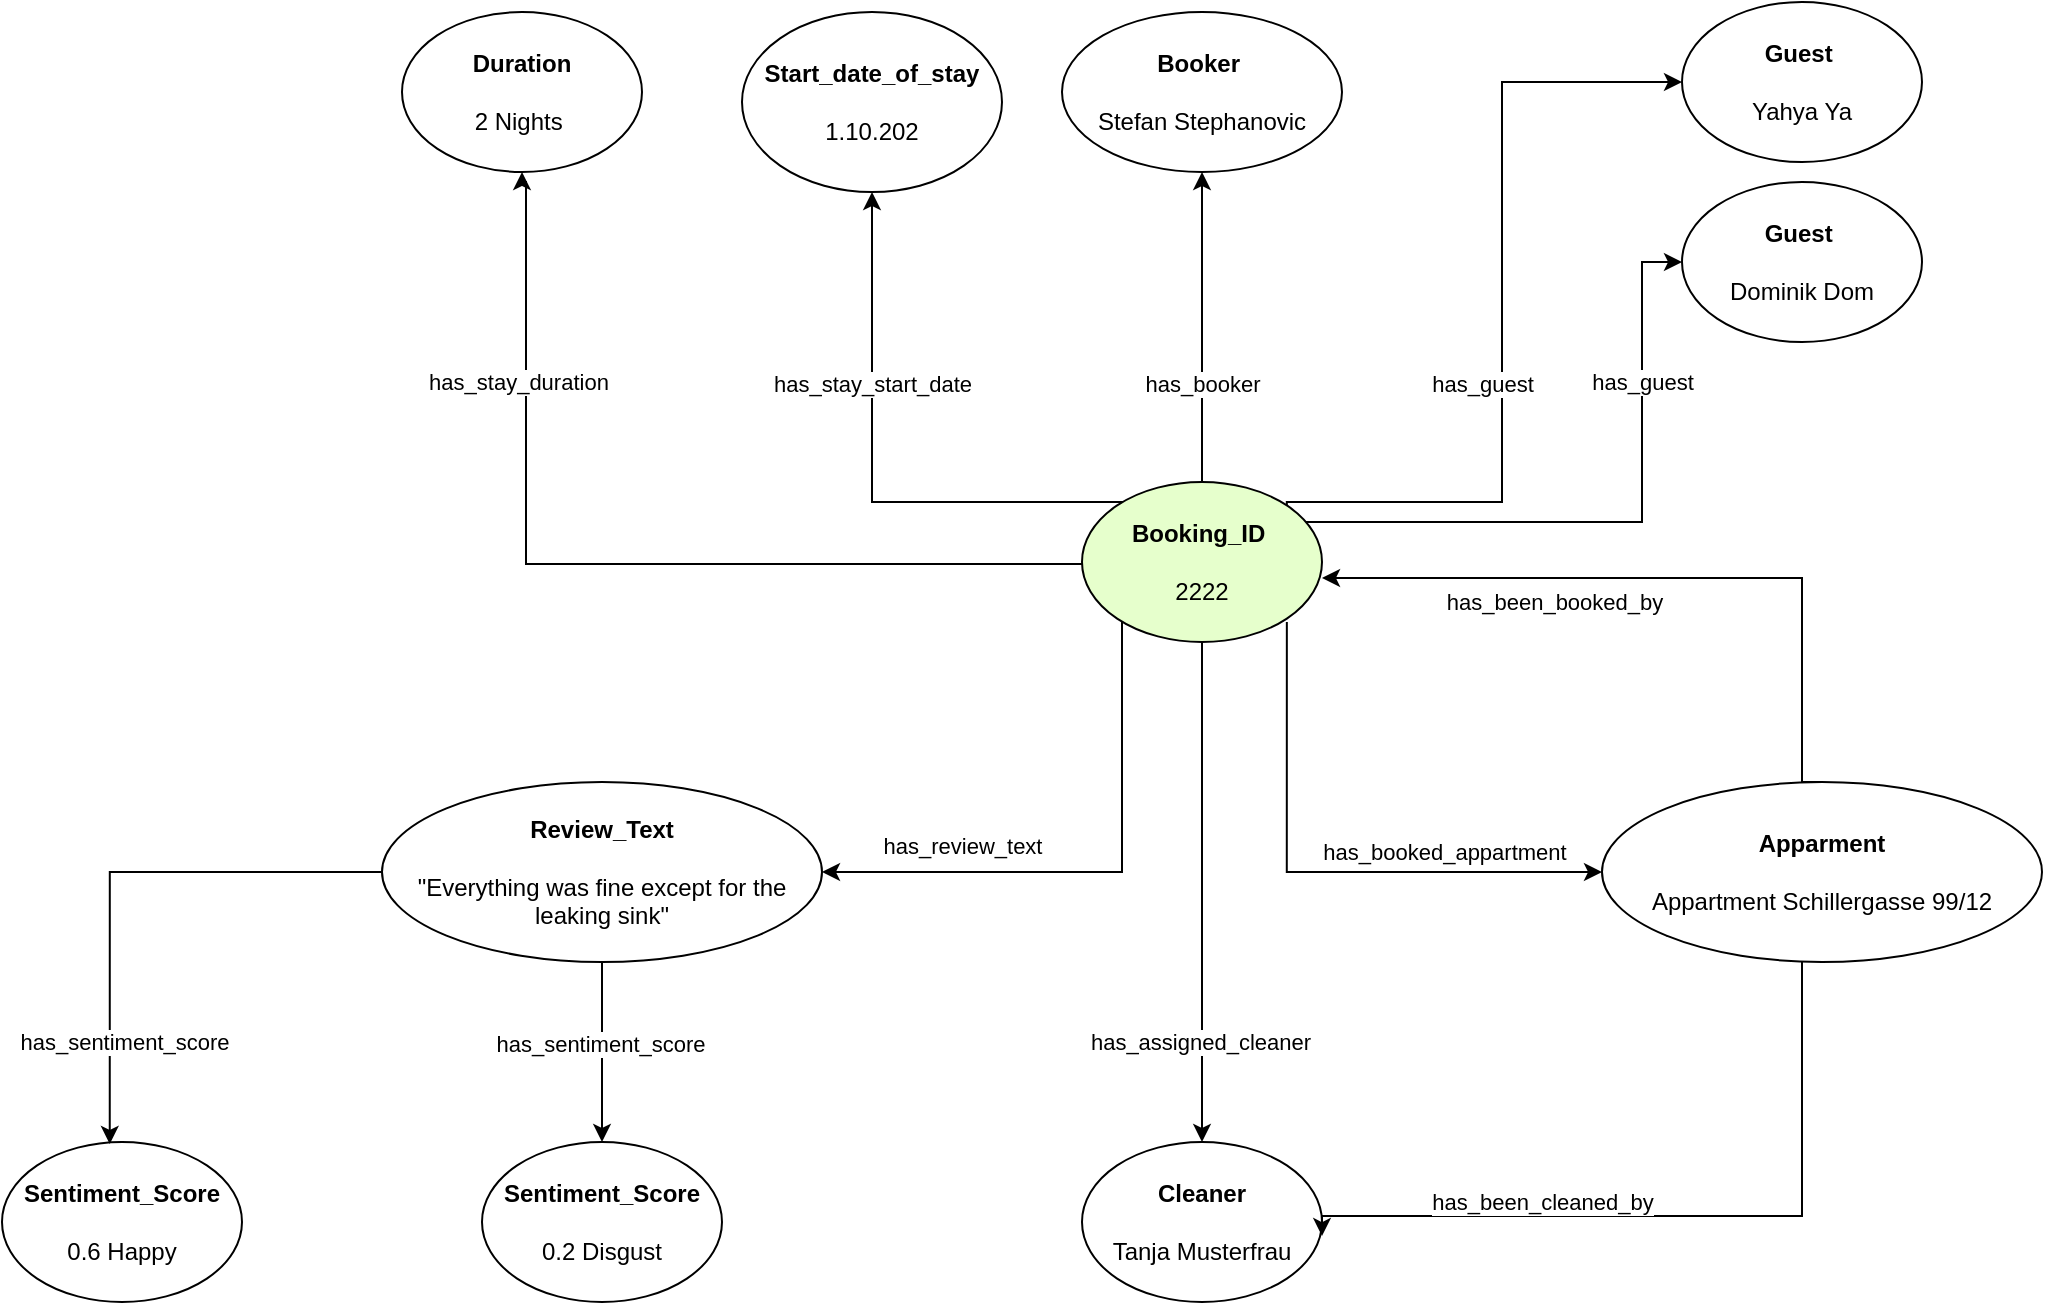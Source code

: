 <mxfile version="24.7.5" pages="2">
  <diagram name="Page-1" id="O2TSkYeKENQtHHceO6U9">
    <mxGraphModel dx="2055" dy="1012" grid="1" gridSize="10" guides="1" tooltips="1" connect="1" arrows="1" fold="1" page="1" pageScale="1" pageWidth="827" pageHeight="1169" math="0" shadow="0">
      <root>
        <mxCell id="0" />
        <mxCell id="1" parent="0" />
        <mxCell id="Nqe4G74S5Q0CVfayF0zi-5" style="edgeStyle=orthogonalEdgeStyle;rounded=0;orthogonalLoop=1;jettySize=auto;html=1;exitX=1;exitY=0.5;exitDx=0;exitDy=0;" edge="1" parent="1" target="Nqe4G74S5Q0CVfayF0zi-6">
          <mxGeometry relative="1" as="geometry">
            <mxPoint x="620.0" y="480" as="targetPoint" />
            <mxPoint x="450" y="630" as="sourcePoint" />
            <Array as="points">
              <mxPoint x="450" y="610" />
              <mxPoint x="660" y="610" />
              <mxPoint x="660" y="480" />
            </Array>
          </mxGeometry>
        </mxCell>
        <mxCell id="Nqe4G74S5Q0CVfayF0zi-7" value="has_guest" style="edgeLabel;html=1;align=center;verticalAlign=middle;resizable=0;points=[];" vertex="1" connectable="0" parent="Nqe4G74S5Q0CVfayF0zi-5">
          <mxGeometry x="0.188" y="2" relative="1" as="geometry">
            <mxPoint x="4" y="-68" as="offset" />
          </mxGeometry>
        </mxCell>
        <mxCell id="Nqe4G74S5Q0CVfayF0zi-12" style="edgeStyle=orthogonalEdgeStyle;rounded=0;orthogonalLoop=1;jettySize=auto;html=1;exitX=1;exitY=0;exitDx=0;exitDy=0;entryX=0;entryY=0.5;entryDx=0;entryDy=0;" edge="1" parent="1" source="Nqe4G74S5Q0CVfayF0zi-1" target="Nqe4G74S5Q0CVfayF0zi-11">
          <mxGeometry relative="1" as="geometry">
            <Array as="points">
              <mxPoint x="482" y="600" />
              <mxPoint x="590" y="600" />
              <mxPoint x="590" y="390" />
            </Array>
          </mxGeometry>
        </mxCell>
        <mxCell id="Nqe4G74S5Q0CVfayF0zi-13" value="has_guest" style="edgeLabel;html=1;align=center;verticalAlign=middle;resizable=0;points=[];" vertex="1" connectable="0" parent="Nqe4G74S5Q0CVfayF0zi-12">
          <mxGeometry x="0.244" y="2" relative="1" as="geometry">
            <mxPoint x="-8" y="86" as="offset" />
          </mxGeometry>
        </mxCell>
        <mxCell id="Nqe4G74S5Q0CVfayF0zi-22" style="edgeStyle=orthogonalEdgeStyle;rounded=0;orthogonalLoop=1;jettySize=auto;html=1;exitX=0.5;exitY=1;exitDx=0;exitDy=0;entryX=1;entryY=0.5;entryDx=0;entryDy=0;" edge="1" parent="1" source="Nqe4G74S5Q0CVfayF0zi-1" target="Nqe4G74S5Q0CVfayF0zi-21">
          <mxGeometry relative="1" as="geometry">
            <Array as="points">
              <mxPoint x="440" y="650" />
              <mxPoint x="400" y="650" />
              <mxPoint x="400" y="785" />
            </Array>
          </mxGeometry>
        </mxCell>
        <mxCell id="Nqe4G74S5Q0CVfayF0zi-23" value="has_review_text" style="edgeLabel;html=1;align=center;verticalAlign=middle;resizable=0;points=[];" vertex="1" connectable="0" parent="Nqe4G74S5Q0CVfayF0zi-22">
          <mxGeometry x="0.08" y="1" relative="1" as="geometry">
            <mxPoint x="-81" y="-5" as="offset" />
          </mxGeometry>
        </mxCell>
        <mxCell id="Nqe4G74S5Q0CVfayF0zi-3" style="edgeStyle=orthogonalEdgeStyle;rounded=0;orthogonalLoop=1;jettySize=auto;html=1;" edge="1" parent="1" source="Nqe4G74S5Q0CVfayF0zi-1" target="Nqe4G74S5Q0CVfayF0zi-2">
          <mxGeometry relative="1" as="geometry" />
        </mxCell>
        <mxCell id="Nqe4G74S5Q0CVfayF0zi-4" value="has_booker" style="edgeLabel;html=1;align=center;verticalAlign=middle;resizable=0;points=[];" vertex="1" connectable="0" parent="Nqe4G74S5Q0CVfayF0zi-3">
          <mxGeometry y="1" relative="1" as="geometry">
            <mxPoint x="1" y="28" as="offset" />
          </mxGeometry>
        </mxCell>
        <mxCell id="Nqe4G74S5Q0CVfayF0zi-2" value="&lt;b&gt;Booker&amp;nbsp;&lt;/b&gt;&lt;div&gt;&lt;br&gt;&lt;/div&gt;&lt;div&gt;Stefan Stephanovic&lt;/div&gt;" style="ellipse;whiteSpace=wrap;html=1;" vertex="1" parent="1">
          <mxGeometry x="370" y="355" width="140" height="80" as="geometry" />
        </mxCell>
        <mxCell id="Nqe4G74S5Q0CVfayF0zi-6" value="&lt;b&gt;Guest&lt;/b&gt;&amp;nbsp;&lt;div&gt;&lt;br&gt;&lt;/div&gt;&lt;div&gt;Dominik Dom&lt;/div&gt;" style="ellipse;whiteSpace=wrap;html=1;" vertex="1" parent="1">
          <mxGeometry x="680" y="440" width="120" height="80" as="geometry" />
        </mxCell>
        <mxCell id="Nqe4G74S5Q0CVfayF0zi-15" style="edgeStyle=orthogonalEdgeStyle;rounded=0;orthogonalLoop=1;jettySize=auto;html=1;exitX=0;exitY=0.5;exitDx=0;exitDy=0;entryX=0.5;entryY=1;entryDx=0;entryDy=0;" edge="1" parent="1" source="Nqe4G74S5Q0CVfayF0zi-1" target="Nqe4G74S5Q0CVfayF0zi-14">
          <mxGeometry relative="1" as="geometry">
            <Array as="points">
              <mxPoint x="400" y="630" />
              <mxPoint x="400" y="600" />
              <mxPoint x="275" y="600" />
            </Array>
          </mxGeometry>
        </mxCell>
        <mxCell id="Nqe4G74S5Q0CVfayF0zi-16" value="has_stay_start_date" style="edgeLabel;html=1;align=center;verticalAlign=middle;resizable=0;points=[];" vertex="1" connectable="0" parent="Nqe4G74S5Q0CVfayF0zi-15">
          <mxGeometry x="0.227" y="1" relative="1" as="geometry">
            <mxPoint x="1" y="-32" as="offset" />
          </mxGeometry>
        </mxCell>
        <mxCell id="Nqe4G74S5Q0CVfayF0zi-11" value="&lt;b&gt;Guest&amp;nbsp;&lt;/b&gt;&lt;div&gt;&lt;br&gt;&lt;/div&gt;&lt;div&gt;Yahya Ya&lt;/div&gt;" style="ellipse;whiteSpace=wrap;html=1;" vertex="1" parent="1">
          <mxGeometry x="680" y="350" width="120" height="80" as="geometry" />
        </mxCell>
        <mxCell id="Nqe4G74S5Q0CVfayF0zi-14" value="&lt;b&gt;Start_date_of_stay&lt;/b&gt;&lt;div&gt;&lt;br&gt;&lt;/div&gt;&lt;div&gt;1.10.202&lt;/div&gt;" style="ellipse;whiteSpace=wrap;html=1;" vertex="1" parent="1">
          <mxGeometry x="210" y="355" width="130" height="90" as="geometry" />
        </mxCell>
        <mxCell id="Nqe4G74S5Q0CVfayF0zi-18" style="edgeStyle=orthogonalEdgeStyle;rounded=0;orthogonalLoop=1;jettySize=auto;html=1;entryX=0.5;entryY=1;entryDx=0;entryDy=0;" edge="1" parent="1" target="Nqe4G74S5Q0CVfayF0zi-17">
          <mxGeometry relative="1" as="geometry">
            <mxPoint x="102" y="540" as="targetPoint" />
            <mxPoint x="380" y="631" as="sourcePoint" />
            <Array as="points">
              <mxPoint x="102" y="631" />
              <mxPoint x="102" y="440" />
            </Array>
          </mxGeometry>
        </mxCell>
        <mxCell id="Nqe4G74S5Q0CVfayF0zi-19" value="has_stay_duration" style="edgeLabel;html=1;align=center;verticalAlign=middle;resizable=0;points=[];" vertex="1" connectable="0" parent="Nqe4G74S5Q0CVfayF0zi-18">
          <mxGeometry x="-0.129" y="3" relative="1" as="geometry">
            <mxPoint x="-75" y="-94" as="offset" />
          </mxGeometry>
        </mxCell>
        <mxCell id="Nqe4G74S5Q0CVfayF0zi-17" value="&lt;b&gt;Duration&lt;/b&gt;&lt;div&gt;&lt;br&gt;&lt;/div&gt;&lt;div&gt;2 Nights&amp;nbsp;&lt;/div&gt;" style="ellipse;whiteSpace=wrap;html=1;" vertex="1" parent="1">
          <mxGeometry x="40" y="355" width="120" height="80" as="geometry" />
        </mxCell>
        <mxCell id="Nqe4G74S5Q0CVfayF0zi-27" style="edgeStyle=orthogonalEdgeStyle;rounded=0;orthogonalLoop=1;jettySize=auto;html=1;exitX=0.5;exitY=1;exitDx=0;exitDy=0;entryX=0.5;entryY=0;entryDx=0;entryDy=0;" edge="1" parent="1" source="Nqe4G74S5Q0CVfayF0zi-21" target="Nqe4G74S5Q0CVfayF0zi-26">
          <mxGeometry relative="1" as="geometry" />
        </mxCell>
        <mxCell id="Nqe4G74S5Q0CVfayF0zi-29" value="has_sentiment_score" style="edgeLabel;html=1;align=center;verticalAlign=middle;resizable=0;points=[];" vertex="1" connectable="0" parent="Nqe4G74S5Q0CVfayF0zi-27">
          <mxGeometry x="-0.098" y="-1" relative="1" as="geometry">
            <mxPoint as="offset" />
          </mxGeometry>
        </mxCell>
        <mxCell id="Nqe4G74S5Q0CVfayF0zi-21" value="&lt;b&gt;Review_Text&lt;/b&gt;&lt;div&gt;&lt;br&gt;&lt;/div&gt;&lt;div&gt;&quot;Everything was fine except for the leaking sink&quot;&lt;/div&gt;" style="ellipse;whiteSpace=wrap;html=1;" vertex="1" parent="1">
          <mxGeometry x="30" y="740" width="220" height="90" as="geometry" />
        </mxCell>
        <mxCell id="Nqe4G74S5Q0CVfayF0zi-24" value="&lt;b&gt;Sentiment_Score&lt;/b&gt;&lt;div&gt;&lt;br&gt;&lt;/div&gt;&lt;div&gt;0.6 Happy&lt;/div&gt;" style="ellipse;whiteSpace=wrap;html=1;" vertex="1" parent="1">
          <mxGeometry x="-160" y="920" width="120" height="80" as="geometry" />
        </mxCell>
        <mxCell id="Nqe4G74S5Q0CVfayF0zi-25" style="edgeStyle=orthogonalEdgeStyle;rounded=0;orthogonalLoop=1;jettySize=auto;html=1;entryX=0.449;entryY=0.012;entryDx=0;entryDy=0;entryPerimeter=0;" edge="1" parent="1" source="Nqe4G74S5Q0CVfayF0zi-21" target="Nqe4G74S5Q0CVfayF0zi-24">
          <mxGeometry relative="1" as="geometry" />
        </mxCell>
        <mxCell id="Nqe4G74S5Q0CVfayF0zi-28" value="has_sentiment_score" style="edgeLabel;html=1;align=center;verticalAlign=middle;resizable=0;points=[];" vertex="1" connectable="0" parent="Nqe4G74S5Q0CVfayF0zi-25">
          <mxGeometry x="-0.101" y="-1" relative="1" as="geometry">
            <mxPoint x="-7" y="86" as="offset" />
          </mxGeometry>
        </mxCell>
        <mxCell id="Nqe4G74S5Q0CVfayF0zi-26" value="&lt;b&gt;Sentiment_Score&lt;/b&gt;&lt;div&gt;&lt;br&gt;&lt;/div&gt;&lt;div&gt;0.2 Disgust&lt;/div&gt;" style="ellipse;whiteSpace=wrap;html=1;" vertex="1" parent="1">
          <mxGeometry x="80" y="920" width="120" height="80" as="geometry" />
        </mxCell>
        <mxCell id="Nqe4G74S5Q0CVfayF0zi-30" style="edgeStyle=orthogonalEdgeStyle;rounded=0;orthogonalLoop=1;jettySize=auto;html=1;exitX=1;exitY=1;exitDx=0;exitDy=0;entryX=0;entryY=0.5;entryDx=0;entryDy=0;" edge="1" parent="1" target="Nqe4G74S5Q0CVfayF0zi-31">
          <mxGeometry relative="1" as="geometry">
            <mxPoint x="686.291" y="771.72" as="targetPoint" />
            <mxPoint x="482.426" y="660.004" as="sourcePoint" />
            <Array as="points">
              <mxPoint x="482" y="785" />
            </Array>
          </mxGeometry>
        </mxCell>
        <mxCell id="Nqe4G74S5Q0CVfayF0zi-32" value="has_booked_appartment" style="edgeLabel;html=1;align=center;verticalAlign=middle;resizable=0;points=[];" vertex="1" connectable="0" parent="Nqe4G74S5Q0CVfayF0zi-30">
          <mxGeometry x="-0.142" y="1" relative="1" as="geometry">
            <mxPoint x="77" y="-6" as="offset" />
          </mxGeometry>
        </mxCell>
        <mxCell id="Nqe4G74S5Q0CVfayF0zi-34" style="edgeStyle=orthogonalEdgeStyle;rounded=0;orthogonalLoop=1;jettySize=auto;html=1;exitX=0.5;exitY=1;exitDx=0;exitDy=0;entryX=0.5;entryY=0;entryDx=0;entryDy=0;" edge="1" parent="1" source="Nqe4G74S5Q0CVfayF0zi-1" target="Nqe4G74S5Q0CVfayF0zi-33">
          <mxGeometry relative="1" as="geometry" />
        </mxCell>
        <mxCell id="Nqe4G74S5Q0CVfayF0zi-35" value="has_assigned_cleaner" style="edgeLabel;html=1;align=center;verticalAlign=middle;resizable=0;points=[];" vertex="1" connectable="0" parent="Nqe4G74S5Q0CVfayF0zi-34">
          <mxGeometry x="0.534" y="-1" relative="1" as="geometry">
            <mxPoint y="8" as="offset" />
          </mxGeometry>
        </mxCell>
        <mxCell id="Nqe4G74S5Q0CVfayF0zi-1" value="&lt;b&gt;Booking_ID&lt;/b&gt;&amp;nbsp;&lt;div&gt;&lt;br&gt;&lt;/div&gt;&lt;div&gt;2222&lt;/div&gt;" style="ellipse;whiteSpace=wrap;html=1;fillColor=#E6FFCC;" vertex="1" parent="1">
          <mxGeometry x="380" y="590" width="120" height="80" as="geometry" />
        </mxCell>
        <mxCell id="Nqe4G74S5Q0CVfayF0zi-33" value="&lt;b&gt;Cleaner&lt;/b&gt;&lt;div&gt;&lt;br&gt;&lt;/div&gt;&lt;div&gt;Tanja Musterfrau&lt;/div&gt;" style="ellipse;whiteSpace=wrap;html=1;" vertex="1" parent="1">
          <mxGeometry x="380" y="920" width="120" height="80" as="geometry" />
        </mxCell>
        <mxCell id="Nqe4G74S5Q0CVfayF0zi-36" style="edgeStyle=orthogonalEdgeStyle;rounded=0;orthogonalLoop=1;jettySize=auto;html=1;exitX=0;exitY=1;exitDx=0;exitDy=0;entryX=1;entryY=0.588;entryDx=0;entryDy=0;entryPerimeter=0;" edge="1" parent="1" source="Nqe4G74S5Q0CVfayF0zi-31" target="Nqe4G74S5Q0CVfayF0zi-33">
          <mxGeometry relative="1" as="geometry">
            <Array as="points">
              <mxPoint x="740" y="817" />
              <mxPoint x="740" y="957" />
            </Array>
          </mxGeometry>
        </mxCell>
        <mxCell id="Nqe4G74S5Q0CVfayF0zi-37" value="has_been_cleaned_by" style="edgeLabel;html=1;align=center;verticalAlign=middle;resizable=0;points=[];" vertex="1" connectable="0" parent="Nqe4G74S5Q0CVfayF0zi-36">
          <mxGeometry x="0.258" relative="1" as="geometry">
            <mxPoint x="-50" y="-7" as="offset" />
          </mxGeometry>
        </mxCell>
        <mxCell id="Nqe4G74S5Q0CVfayF0zi-31" value="&lt;b&gt;Apparment&lt;/b&gt;&lt;div&gt;&lt;b&gt;&lt;br&gt;&lt;/b&gt;&lt;/div&gt;&lt;div&gt;Appartment Schillergasse 99/12&lt;/div&gt;" style="ellipse;whiteSpace=wrap;html=1;" vertex="1" parent="1">
          <mxGeometry x="640" y="740" width="220" height="90" as="geometry" />
        </mxCell>
        <mxCell id="Nqe4G74S5Q0CVfayF0zi-38" style="edgeStyle=orthogonalEdgeStyle;rounded=0;orthogonalLoop=1;jettySize=auto;html=1;exitX=0.5;exitY=0;exitDx=0;exitDy=0;entryX=1;entryY=0.6;entryDx=0;entryDy=0;entryPerimeter=0;" edge="1" parent="1" source="Nqe4G74S5Q0CVfayF0zi-31" target="Nqe4G74S5Q0CVfayF0zi-1">
          <mxGeometry relative="1" as="geometry">
            <Array as="points">
              <mxPoint x="740" y="638" />
            </Array>
          </mxGeometry>
        </mxCell>
        <mxCell id="Nqe4G74S5Q0CVfayF0zi-39" value="has_been_booked_by" style="edgeLabel;html=1;align=center;verticalAlign=middle;resizable=0;points=[];" vertex="1" connectable="0" parent="Nqe4G74S5Q0CVfayF0zi-38">
          <mxGeometry x="0.343" y="1" relative="1" as="geometry">
            <mxPoint y="11" as="offset" />
          </mxGeometry>
        </mxCell>
      </root>
    </mxGraphModel>
  </diagram>
  <diagram id="VE-13DGRABJsCpduXT2u" name="Page-2">
    <mxGraphModel dx="1474" dy="1214" grid="1" gridSize="10" guides="1" tooltips="1" connect="1" arrows="1" fold="1" page="1" pageScale="1" pageWidth="827" pageHeight="1169" math="0" shadow="0">
      <root>
        <mxCell id="0" />
        <mxCell id="1" parent="0" />
        <mxCell id="KQFvsOyVXQEgElNk4HhX-1" value="" style="ellipse;shape=cloud;whiteSpace=wrap;html=1;" vertex="1" parent="1">
          <mxGeometry x="305" y="610" width="760" height="410" as="geometry" />
        </mxCell>
        <mxCell id="KQFvsOyVXQEgElNk4HhX-19" style="edgeStyle=orthogonalEdgeStyle;rounded=0;orthogonalLoop=1;jettySize=auto;html=1;exitX=0.5;exitY=0;exitDx=0;exitDy=0;entryX=0.5;entryY=1;entryDx=0;entryDy=0;" edge="1" parent="1" source="KQFvsOyVXQEgElNk4HhX-2" target="KQFvsOyVXQEgElNk4HhX-10">
          <mxGeometry relative="1" as="geometry" />
        </mxCell>
        <mxCell id="KQFvsOyVXQEgElNk4HhX-2" value="KG Core Node ABT" style="swimlane;whiteSpace=wrap;html=1;" vertex="1" parent="1">
          <mxGeometry x="610" y="720" width="150" height="80" as="geometry" />
        </mxCell>
        <mxCell id="KQFvsOyVXQEgElNk4HhX-4" style="edgeStyle=orthogonalEdgeStyle;rounded=0;orthogonalLoop=1;jettySize=auto;html=1;exitX=0.5;exitY=0;exitDx=0;exitDy=0;entryX=0.5;entryY=1;entryDx=0;entryDy=0;" edge="1" parent="1" source="KQFvsOyVXQEgElNk4HhX-3" target="KQFvsOyVXQEgElNk4HhX-2">
          <mxGeometry relative="1" as="geometry" />
        </mxCell>
        <mxCell id="KQFvsOyVXQEgElNk4HhX-3" value="Bookings" style="swimlane;whiteSpace=wrap;html=1;" vertex="1" parent="1">
          <mxGeometry x="550" y="850" width="80" height="70" as="geometry" />
        </mxCell>
        <mxCell id="KQFvsOyVXQEgElNk4HhX-5" value="&lt;font style=&quot;font-size: 24px;&quot;&gt;.....&amp;nbsp;&lt;/font&gt;" style="text;html=1;align=center;verticalAlign=middle;whiteSpace=wrap;rounded=0;" vertex="1" parent="1">
          <mxGeometry x="655" y="870" width="60" height="30" as="geometry" />
        </mxCell>
        <mxCell id="KQFvsOyVXQEgElNk4HhX-8" style="edgeStyle=orthogonalEdgeStyle;rounded=0;orthogonalLoop=1;jettySize=auto;html=1;exitX=0.5;exitY=0;exitDx=0;exitDy=0;entryX=0.5;entryY=1;entryDx=0;entryDy=0;" edge="1" parent="1" source="KQFvsOyVXQEgElNk4HhX-6" target="KQFvsOyVXQEgElNk4HhX-2">
          <mxGeometry relative="1" as="geometry" />
        </mxCell>
        <mxCell id="KQFvsOyVXQEgElNk4HhX-6" value="Cleaning" style="swimlane;whiteSpace=wrap;html=1;" vertex="1" parent="1">
          <mxGeometry x="740" y="850" width="80" height="70" as="geometry" />
        </mxCell>
        <mxCell id="KQFvsOyVXQEgElNk4HhX-9" value="&lt;font style=&quot;font-size: 24px;&quot;&gt;AWS RDS&lt;/font&gt;" style="text;html=1;align=center;verticalAlign=middle;whiteSpace=wrap;rounded=0;" vertex="1" parent="1">
          <mxGeometry x="430" y="760" width="60" height="30" as="geometry" />
        </mxCell>
        <mxCell id="KQFvsOyVXQEgElNk4HhX-10" value="&lt;font style=&quot;font-size: 24px;&quot;&gt;NEO4J&amp;nbsp;&lt;/font&gt;" style="rounded=1;whiteSpace=wrap;html=1;" vertex="1" parent="1">
          <mxGeometry x="525" y="370" width="320" height="170" as="geometry" />
        </mxCell>
        <mxCell id="KQFvsOyVXQEgElNk4HhX-16" style="edgeStyle=orthogonalEdgeStyle;rounded=0;orthogonalLoop=1;jettySize=auto;html=1;exitX=1;exitY=0.5;exitDx=0;exitDy=0;entryX=0;entryY=1;entryDx=0;entryDy=0;" edge="1" parent="1" source="KQFvsOyVXQEgElNk4HhX-11" target="KQFvsOyVXQEgElNk4HhX-12">
          <mxGeometry relative="1" as="geometry" />
        </mxCell>
        <mxCell id="KQFvsOyVXQEgElNk4HhX-11" value="" style="ellipse;whiteSpace=wrap;html=1;aspect=fixed;" vertex="1" parent="1">
          <mxGeometry x="530" y="470" width="30" height="30" as="geometry" />
        </mxCell>
        <mxCell id="KQFvsOyVXQEgElNk4HhX-17" style="edgeStyle=orthogonalEdgeStyle;rounded=0;orthogonalLoop=1;jettySize=auto;html=1;exitX=0.5;exitY=0;exitDx=0;exitDy=0;entryX=0.5;entryY=1;entryDx=0;entryDy=0;" edge="1" parent="1" source="KQFvsOyVXQEgElNk4HhX-12" target="KQFvsOyVXQEgElNk4HhX-14">
          <mxGeometry relative="1" as="geometry" />
        </mxCell>
        <mxCell id="KQFvsOyVXQEgElNk4HhX-18" style="edgeStyle=orthogonalEdgeStyle;rounded=0;orthogonalLoop=1;jettySize=auto;html=1;exitX=1;exitY=1;exitDx=0;exitDy=0;entryX=0;entryY=0;entryDx=0;entryDy=0;" edge="1" parent="1" source="KQFvsOyVXQEgElNk4HhX-12" target="KQFvsOyVXQEgElNk4HhX-13">
          <mxGeometry relative="1" as="geometry" />
        </mxCell>
        <mxCell id="KQFvsOyVXQEgElNk4HhX-12" value="" style="ellipse;whiteSpace=wrap;html=1;aspect=fixed;" vertex="1" parent="1">
          <mxGeometry x="580" y="460" width="30" height="30" as="geometry" />
        </mxCell>
        <mxCell id="KQFvsOyVXQEgElNk4HhX-13" value="" style="ellipse;whiteSpace=wrap;html=1;aspect=fixed;" vertex="1" parent="1">
          <mxGeometry x="610" y="500" width="30" height="30" as="geometry" />
        </mxCell>
        <mxCell id="KQFvsOyVXQEgElNk4HhX-15" style="edgeStyle=orthogonalEdgeStyle;rounded=0;orthogonalLoop=1;jettySize=auto;html=1;exitX=0;exitY=0.5;exitDx=0;exitDy=0;entryX=0.5;entryY=0;entryDx=0;entryDy=0;" edge="1" parent="1" source="KQFvsOyVXQEgElNk4HhX-14" target="KQFvsOyVXQEgElNk4HhX-11">
          <mxGeometry relative="1" as="geometry" />
        </mxCell>
        <mxCell id="KQFvsOyVXQEgElNk4HhX-14" value="" style="ellipse;whiteSpace=wrap;html=1;aspect=fixed;" vertex="1" parent="1">
          <mxGeometry x="570" y="390" width="30" height="30" as="geometry" />
        </mxCell>
      </root>
    </mxGraphModel>
  </diagram>
</mxfile>
